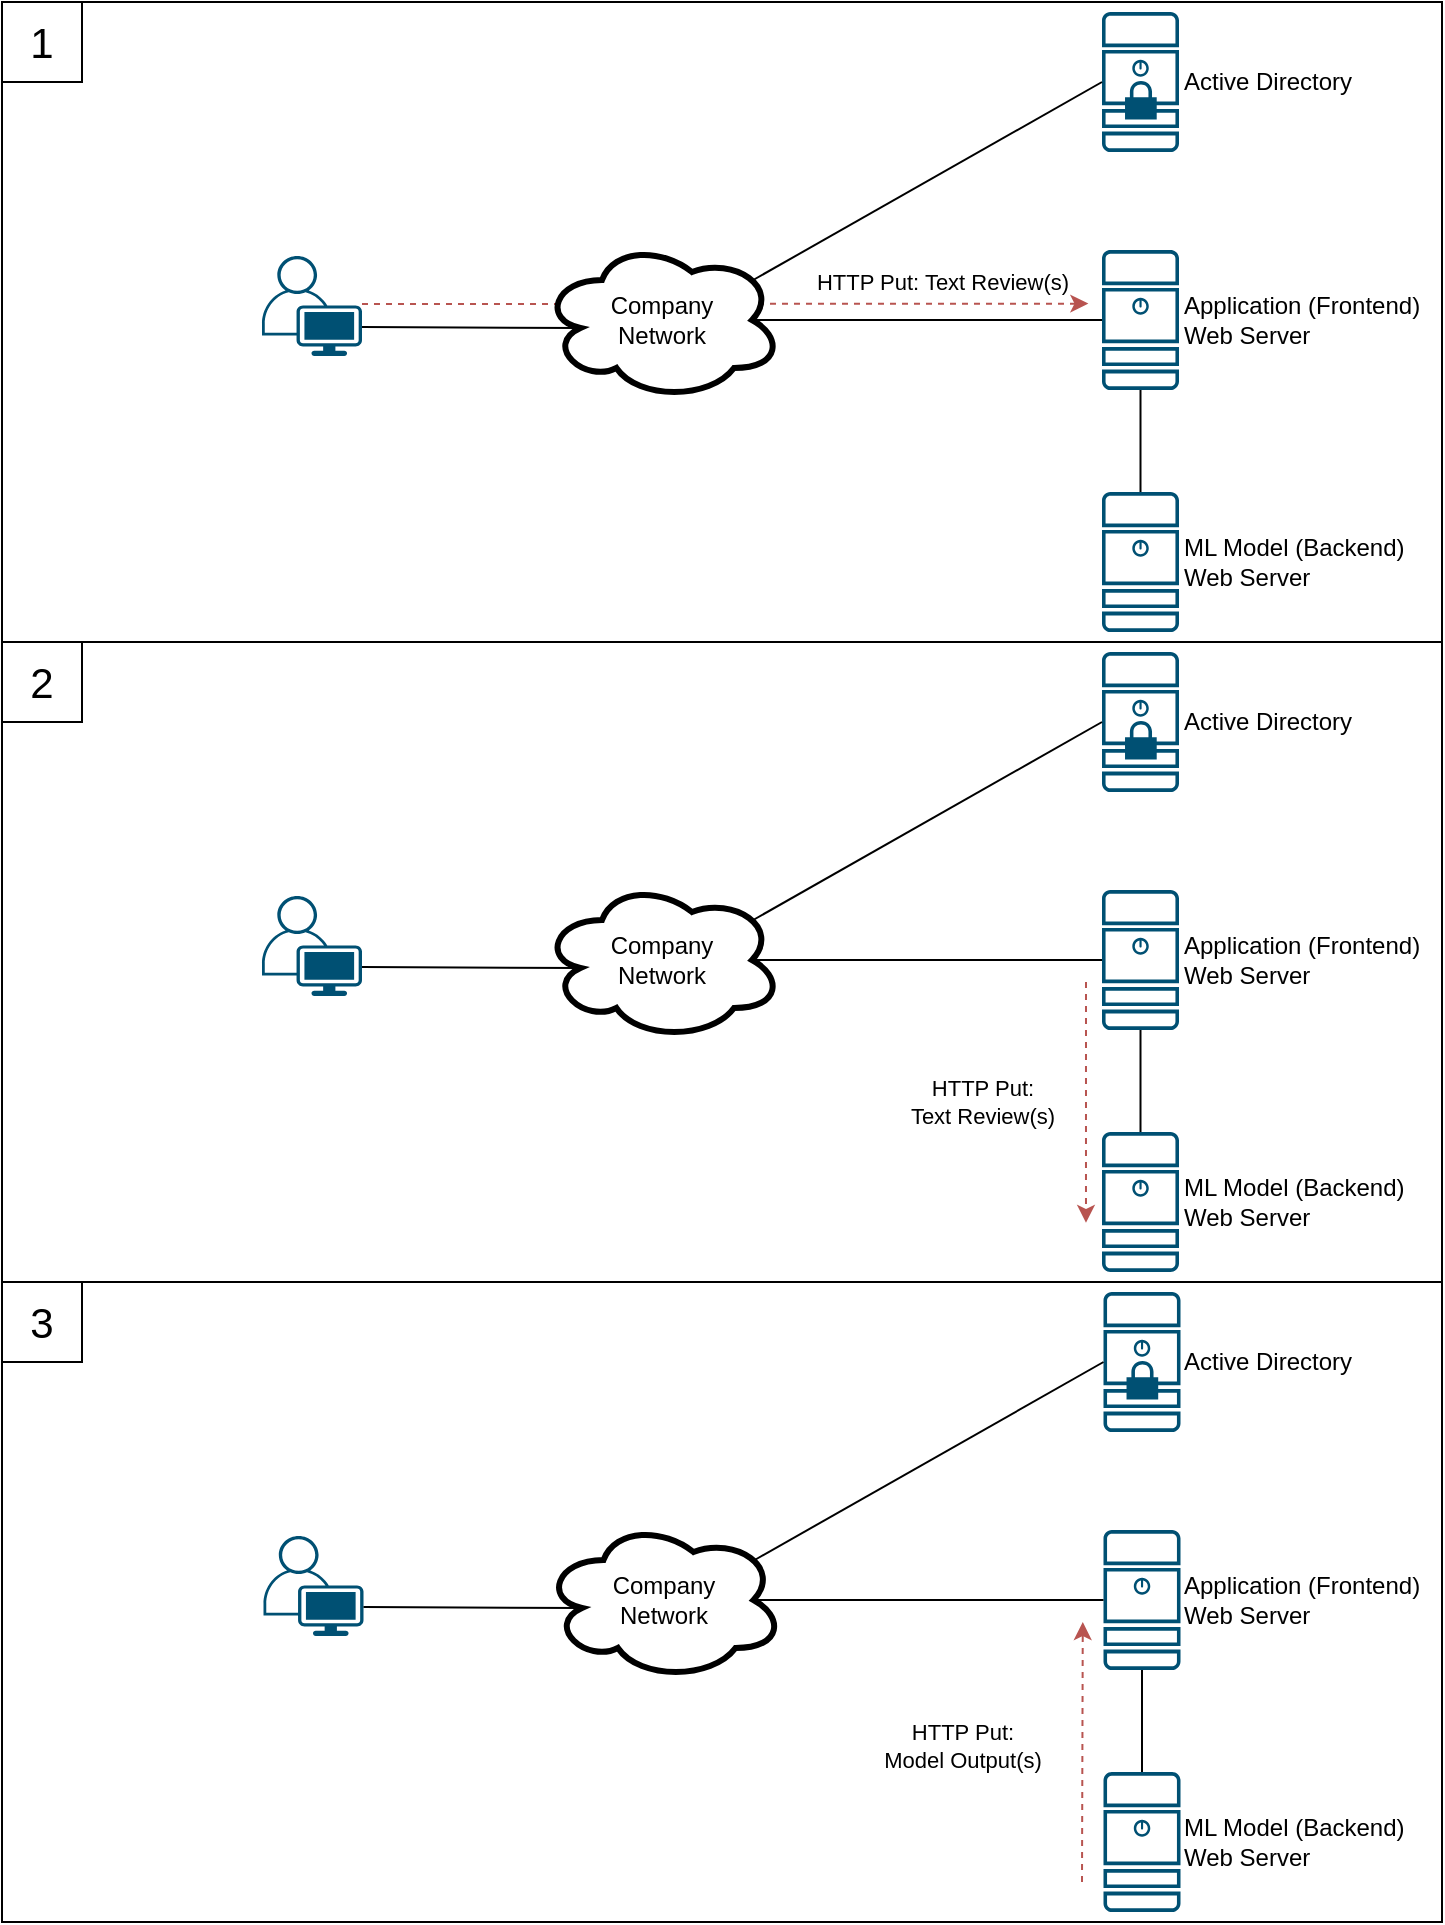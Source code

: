 <mxfile version="13.7.9" type="device"><diagram id="a-TTJHkbQAEujM2Y5eob" name="Page-1"><mxGraphModel dx="998" dy="579" grid="1" gridSize="10" guides="1" tooltips="1" connect="1" arrows="1" fold="1" page="1" pageScale="1" pageWidth="850" pageHeight="1100" math="0" shadow="0"><root><mxCell id="0"/><mxCell id="1" parent="0"/><mxCell id="GtPVqJ0B10AC4smj6sss-51" value="" style="rounded=0;whiteSpace=wrap;html=1;" vertex="1" parent="1"><mxGeometry x="40" y="680" width="720" height="320" as="geometry"/></mxCell><mxCell id="GtPVqJ0B10AC4smj6sss-38" value="" style="rounded=0;whiteSpace=wrap;html=1;" vertex="1" parent="1"><mxGeometry x="40" y="360" width="720" height="320" as="geometry"/></mxCell><mxCell id="GtPVqJ0B10AC4smj6sss-36" value="" style="endArrow=classic;dashed=1;html=1;endFill=1;fillColor=#f8cecc;strokeColor=#b85450;entryX=-0.208;entryY=0.649;entryDx=0;entryDy=0;entryPerimeter=0;" edge="1" parent="1" target="GtPVqJ0B10AC4smj6sss-26"><mxGeometry width="50" height="50" relative="1" as="geometry"><mxPoint x="582" y="530" as="sourcePoint"/><mxPoint x="582" y="408" as="targetPoint"/><Array as="points"/></mxGeometry></mxCell><mxCell id="GtPVqJ0B10AC4smj6sss-37" value="HTTP Put:&lt;br&gt;Text Review(s)" style="edgeLabel;html=1;align=center;verticalAlign=middle;resizable=0;points=[];" vertex="1" connectable="0" parent="GtPVqJ0B10AC4smj6sss-36"><mxGeometry x="0.608" y="2" relative="1" as="geometry"><mxPoint x="-53.99" y="-37" as="offset"/></mxGeometry></mxCell><mxCell id="GtPVqJ0B10AC4smj6sss-3" value="" style="rounded=0;whiteSpace=wrap;html=1;" vertex="1" parent="1"><mxGeometry x="40" y="40" width="720" height="320" as="geometry"/></mxCell><mxCell id="GtPVqJ0B10AC4smj6sss-23" value="" style="endArrow=classic;dashed=1;html=1;endFill=1;entryX=-0.177;entryY=0.383;entryDx=0;entryDy=0;entryPerimeter=0;fillColor=#f8cecc;strokeColor=#b85450;" edge="1" parent="1" target="GtPVqJ0B10AC4smj6sss-6"><mxGeometry width="50" height="50" relative="1" as="geometry"><mxPoint x="220" y="191" as="sourcePoint"/><mxPoint x="580" y="190" as="targetPoint"/></mxGeometry></mxCell><mxCell id="GtPVqJ0B10AC4smj6sss-25" value="HTTP Put: Text Review(s)" style="edgeLabel;html=1;align=center;verticalAlign=middle;resizable=0;points=[];" vertex="1" connectable="0" parent="GtPVqJ0B10AC4smj6sss-23"><mxGeometry x="0.608" y="2" relative="1" as="geometry"><mxPoint x="-2" y="-8.85" as="offset"/></mxGeometry></mxCell><mxCell id="GtPVqJ0B10AC4smj6sss-1" value="&lt;font&gt;&lt;font style=&quot;font-size: 21px&quot;&gt;1&lt;/font&gt;&lt;br&gt;&lt;/font&gt;" style="whiteSpace=wrap;html=1;aspect=fixed;" vertex="1" parent="1"><mxGeometry x="40" y="40" width="40" height="40" as="geometry"/></mxCell><mxCell id="GtPVqJ0B10AC4smj6sss-4" value="ML Model (Backend)&lt;br&gt;Web Server" style="points=[[0.015,0.015,0],[0.985,0.015,0],[0.985,0.985,0],[0.015,0.985,0],[0.25,0,0],[0.5,0,0],[0.75,0,0],[1,0.25,0],[1,0.5,0],[1,0.75,0],[0.75,1,0],[0.5,1,0],[0.25,1,0],[0,0.75,0],[0,0.5,0],[0,0.25,0]];verticalLabelPosition=middle;html=1;verticalAlign=middle;aspect=fixed;align=left;pointerEvents=1;shape=mxgraph.cisco19.server;fillColor=#005073;strokeColor=none;labelPosition=right;" vertex="1" parent="1"><mxGeometry x="590" y="285" width="38.5" height="70" as="geometry"/></mxCell><mxCell id="GtPVqJ0B10AC4smj6sss-5" value="Active Directory" style="points=[[0.015,0.015,0],[0.985,0.015,0],[0.985,0.985,0],[0.015,0.985,0],[0.25,0,0],[0.5,0,0],[0.75,0,0],[1,0.25,0],[1,0.5,0],[1,0.75,0],[0.75,1,0],[0.5,1,0],[0.25,1,0],[0,0.75,0],[0,0.5,0],[0,0.25,0]];verticalLabelPosition=middle;html=1;verticalAlign=middle;aspect=fixed;align=left;pointerEvents=1;shape=mxgraph.cisco19.secure_server;fillColor=#005073;strokeColor=none;labelPosition=right;" vertex="1" parent="1"><mxGeometry x="590" y="45" width="38.5" height="70" as="geometry"/></mxCell><mxCell id="GtPVqJ0B10AC4smj6sss-6" value="Application (Frontend)&lt;br&gt;Web Server" style="points=[[0.015,0.015,0],[0.985,0.015,0],[0.985,0.985,0],[0.015,0.985,0],[0.25,0,0],[0.5,0,0],[0.75,0,0],[1,0.25,0],[1,0.5,0],[1,0.75,0],[0.75,1,0],[0.5,1,0],[0.25,1,0],[0,0.75,0],[0,0.5,0],[0,0.25,0]];verticalLabelPosition=middle;html=1;verticalAlign=middle;aspect=fixed;align=left;pointerEvents=1;shape=mxgraph.cisco19.server;fillColor=#005073;strokeColor=none;labelPosition=right;" vertex="1" parent="1"><mxGeometry x="590" y="164" width="38.5" height="70" as="geometry"/></mxCell><mxCell id="GtPVqJ0B10AC4smj6sss-7" value="Company&lt;br&gt;Network" style="ellipse;shape=cloud;whiteSpace=wrap;html=1;strokeWidth=3;fillColor=#FFFFFF;" vertex="1" parent="1"><mxGeometry x="310" y="159" width="120" height="80" as="geometry"/></mxCell><mxCell id="GtPVqJ0B10AC4smj6sss-8" value="" style="endArrow=none;html=1;exitX=0.88;exitY=0.25;exitDx=0;exitDy=0;exitPerimeter=0;entryX=0;entryY=0.5;entryDx=0;entryDy=0;entryPerimeter=0;" edge="1" parent="1" source="GtPVqJ0B10AC4smj6sss-7" target="GtPVqJ0B10AC4smj6sss-5"><mxGeometry width="50" height="50" relative="1" as="geometry"><mxPoint x="550" y="285" as="sourcePoint"/><mxPoint x="600" y="235" as="targetPoint"/></mxGeometry></mxCell><mxCell id="GtPVqJ0B10AC4smj6sss-9" value="" style="endArrow=none;html=1;exitX=0;exitY=0.5;exitDx=0;exitDy=0;exitPerimeter=0;entryX=0.875;entryY=0.5;entryDx=0;entryDy=0;entryPerimeter=0;" edge="1" parent="1" source="GtPVqJ0B10AC4smj6sss-6" target="GtPVqJ0B10AC4smj6sss-7"><mxGeometry width="50" height="50" relative="1" as="geometry"><mxPoint x="290" y="425" as="sourcePoint"/><mxPoint x="340" y="375" as="targetPoint"/></mxGeometry></mxCell><mxCell id="GtPVqJ0B10AC4smj6sss-10" value="" style="endArrow=none;html=1;entryX=0.5;entryY=0;entryDx=0;entryDy=0;entryPerimeter=0;exitX=0.5;exitY=1;exitDx=0;exitDy=0;exitPerimeter=0;" edge="1" parent="1" source="GtPVqJ0B10AC4smj6sss-6" target="GtPVqJ0B10AC4smj6sss-4"><mxGeometry width="50" height="50" relative="1" as="geometry"><mxPoint x="450" y="415" as="sourcePoint"/><mxPoint x="500" y="365" as="targetPoint"/></mxGeometry></mxCell><mxCell id="GtPVqJ0B10AC4smj6sss-13" value="" style="points=[[0.35,0,0],[0.98,0.51,0],[1,0.71,0],[0.67,1,0],[0,0.795,0],[0,0.65,0]];verticalLabelPosition=bottom;html=1;verticalAlign=top;aspect=fixed;align=center;pointerEvents=1;shape=mxgraph.cisco19.user;fillColor=#005073;strokeColor=none;" vertex="1" parent="1"><mxGeometry x="170" y="167" width="50" height="50" as="geometry"/></mxCell><mxCell id="GtPVqJ0B10AC4smj6sss-18" value="" style="endArrow=none;html=1;entryX=0.16;entryY=0.55;entryDx=0;entryDy=0;entryPerimeter=0;exitX=1;exitY=0.71;exitDx=0;exitDy=0;exitPerimeter=0;" edge="1" parent="1" source="GtPVqJ0B10AC4smj6sss-13" target="GtPVqJ0B10AC4smj6sss-7"><mxGeometry width="50" height="50" relative="1" as="geometry"><mxPoint x="270" y="205" as="sourcePoint"/><mxPoint x="350" y="189" as="targetPoint"/></mxGeometry></mxCell><mxCell id="GtPVqJ0B10AC4smj6sss-26" value="ML Model (Backend)&lt;br&gt;Web Server" style="points=[[0.015,0.015,0],[0.985,0.015,0],[0.985,0.985,0],[0.015,0.985,0],[0.25,0,0],[0.5,0,0],[0.75,0,0],[1,0.25,0],[1,0.5,0],[1,0.75,0],[0.75,1,0],[0.5,1,0],[0.25,1,0],[0,0.75,0],[0,0.5,0],[0,0.25,0]];verticalLabelPosition=middle;html=1;verticalAlign=middle;aspect=fixed;align=left;pointerEvents=1;shape=mxgraph.cisco19.server;fillColor=#005073;strokeColor=none;labelPosition=right;" vertex="1" parent="1"><mxGeometry x="590" y="605" width="38.5" height="70" as="geometry"/></mxCell><mxCell id="GtPVqJ0B10AC4smj6sss-27" value="Active Directory" style="points=[[0.015,0.015,0],[0.985,0.015,0],[0.985,0.985,0],[0.015,0.985,0],[0.25,0,0],[0.5,0,0],[0.75,0,0],[1,0.25,0],[1,0.5,0],[1,0.75,0],[0.75,1,0],[0.5,1,0],[0.25,1,0],[0,0.75,0],[0,0.5,0],[0,0.25,0]];verticalLabelPosition=middle;html=1;verticalAlign=middle;aspect=fixed;align=left;pointerEvents=1;shape=mxgraph.cisco19.secure_server;fillColor=#005073;strokeColor=none;labelPosition=right;" vertex="1" parent="1"><mxGeometry x="590" y="365" width="38.5" height="70" as="geometry"/></mxCell><mxCell id="GtPVqJ0B10AC4smj6sss-28" value="Application (Frontend)&lt;br&gt;Web Server" style="points=[[0.015,0.015,0],[0.985,0.015,0],[0.985,0.985,0],[0.015,0.985,0],[0.25,0,0],[0.5,0,0],[0.75,0,0],[1,0.25,0],[1,0.5,0],[1,0.75,0],[0.75,1,0],[0.5,1,0],[0.25,1,0],[0,0.75,0],[0,0.5,0],[0,0.25,0]];verticalLabelPosition=middle;html=1;verticalAlign=middle;aspect=fixed;align=left;pointerEvents=1;shape=mxgraph.cisco19.server;fillColor=#005073;strokeColor=none;labelPosition=right;" vertex="1" parent="1"><mxGeometry x="590" y="484" width="38.5" height="70" as="geometry"/></mxCell><mxCell id="GtPVqJ0B10AC4smj6sss-29" value="Company&lt;br&gt;Network" style="ellipse;shape=cloud;whiteSpace=wrap;html=1;strokeWidth=3;fillColor=#FFFFFF;" vertex="1" parent="1"><mxGeometry x="310" y="479" width="120" height="80" as="geometry"/></mxCell><mxCell id="GtPVqJ0B10AC4smj6sss-30" value="" style="endArrow=none;html=1;exitX=0.88;exitY=0.25;exitDx=0;exitDy=0;exitPerimeter=0;entryX=0;entryY=0.5;entryDx=0;entryDy=0;entryPerimeter=0;" edge="1" parent="1" source="GtPVqJ0B10AC4smj6sss-29" target="GtPVqJ0B10AC4smj6sss-27"><mxGeometry width="50" height="50" relative="1" as="geometry"><mxPoint x="550" y="605" as="sourcePoint"/><mxPoint x="600" y="555" as="targetPoint"/></mxGeometry></mxCell><mxCell id="GtPVqJ0B10AC4smj6sss-31" value="" style="endArrow=none;html=1;exitX=0;exitY=0.5;exitDx=0;exitDy=0;exitPerimeter=0;entryX=0.875;entryY=0.5;entryDx=0;entryDy=0;entryPerimeter=0;" edge="1" parent="1" source="GtPVqJ0B10AC4smj6sss-28" target="GtPVqJ0B10AC4smj6sss-29"><mxGeometry width="50" height="50" relative="1" as="geometry"><mxPoint x="290" y="745" as="sourcePoint"/><mxPoint x="340" y="695" as="targetPoint"/></mxGeometry></mxCell><mxCell id="GtPVqJ0B10AC4smj6sss-32" value="" style="endArrow=none;html=1;entryX=0.5;entryY=0;entryDx=0;entryDy=0;entryPerimeter=0;exitX=0.5;exitY=1;exitDx=0;exitDy=0;exitPerimeter=0;" edge="1" parent="1" source="GtPVqJ0B10AC4smj6sss-28" target="GtPVqJ0B10AC4smj6sss-26"><mxGeometry width="50" height="50" relative="1" as="geometry"><mxPoint x="450" y="735" as="sourcePoint"/><mxPoint x="500" y="685" as="targetPoint"/></mxGeometry></mxCell><mxCell id="GtPVqJ0B10AC4smj6sss-33" value="" style="points=[[0.35,0,0],[0.98,0.51,0],[1,0.71,0],[0.67,1,0],[0,0.795,0],[0,0.65,0]];verticalLabelPosition=bottom;html=1;verticalAlign=top;aspect=fixed;align=center;pointerEvents=1;shape=mxgraph.cisco19.user;fillColor=#005073;strokeColor=none;" vertex="1" parent="1"><mxGeometry x="170" y="487" width="50" height="50" as="geometry"/></mxCell><mxCell id="GtPVqJ0B10AC4smj6sss-34" value="" style="endArrow=none;html=1;entryX=0.16;entryY=0.55;entryDx=0;entryDy=0;entryPerimeter=0;exitX=1;exitY=0.71;exitDx=0;exitDy=0;exitPerimeter=0;" edge="1" parent="1" source="GtPVqJ0B10AC4smj6sss-33" target="GtPVqJ0B10AC4smj6sss-29"><mxGeometry width="50" height="50" relative="1" as="geometry"><mxPoint x="270" y="525" as="sourcePoint"/><mxPoint x="350" y="509" as="targetPoint"/></mxGeometry></mxCell><mxCell id="GtPVqJ0B10AC4smj6sss-35" value="&lt;font&gt;&lt;font style=&quot;font-size: 21px&quot;&gt;2&lt;/font&gt;&lt;br&gt;&lt;/font&gt;" style="whiteSpace=wrap;html=1;aspect=fixed;" vertex="1" parent="1"><mxGeometry x="40" y="360" width="40" height="40" as="geometry"/></mxCell><mxCell id="GtPVqJ0B10AC4smj6sss-39" value="&lt;font&gt;&lt;font style=&quot;font-size: 21px&quot;&gt;3&lt;/font&gt;&lt;br&gt;&lt;/font&gt;" style="whiteSpace=wrap;html=1;aspect=fixed;" vertex="1" parent="1"><mxGeometry x="40" y="680" width="40" height="40" as="geometry"/></mxCell><mxCell id="GtPVqJ0B10AC4smj6sss-40" value="" style="endArrow=classic;dashed=1;html=1;endFill=1;fillColor=#f8cecc;strokeColor=#b85450;startArrow=none;startFill=0;" edge="1" parent="1"><mxGeometry width="50" height="50" relative="1" as="geometry"><mxPoint x="580" y="980" as="sourcePoint"/><mxPoint x="580.39" y="850" as="targetPoint"/><Array as="points"/></mxGeometry></mxCell><mxCell id="GtPVqJ0B10AC4smj6sss-41" value="HTTP Put:&lt;br&gt;Model Output(s)" style="edgeLabel;html=1;align=center;verticalAlign=middle;resizable=0;points=[];" vertex="1" connectable="0" parent="GtPVqJ0B10AC4smj6sss-40"><mxGeometry x="0.608" y="2" relative="1" as="geometry"><mxPoint x="-58.31" y="36.01" as="offset"/></mxGeometry></mxCell><mxCell id="GtPVqJ0B10AC4smj6sss-42" value="ML Model (Backend)&lt;br&gt;Web Server" style="points=[[0.015,0.015,0],[0.985,0.015,0],[0.985,0.985,0],[0.015,0.985,0],[0.25,0,0],[0.5,0,0],[0.75,0,0],[1,0.25,0],[1,0.5,0],[1,0.75,0],[0.75,1,0],[0.5,1,0],[0.25,1,0],[0,0.75,0],[0,0.5,0],[0,0.25,0]];verticalLabelPosition=middle;html=1;verticalAlign=middle;aspect=fixed;align=left;pointerEvents=1;shape=mxgraph.cisco19.server;fillColor=#005073;strokeColor=none;labelPosition=right;" vertex="1" parent="1"><mxGeometry x="590.75" y="925" width="38.5" height="70" as="geometry"/></mxCell><mxCell id="GtPVqJ0B10AC4smj6sss-43" value="Active Directory" style="points=[[0.015,0.015,0],[0.985,0.015,0],[0.985,0.985,0],[0.015,0.985,0],[0.25,0,0],[0.5,0,0],[0.75,0,0],[1,0.25,0],[1,0.5,0],[1,0.75,0],[0.75,1,0],[0.5,1,0],[0.25,1,0],[0,0.75,0],[0,0.5,0],[0,0.25,0]];verticalLabelPosition=middle;html=1;verticalAlign=middle;aspect=fixed;align=left;pointerEvents=1;shape=mxgraph.cisco19.secure_server;fillColor=#005073;strokeColor=none;labelPosition=right;" vertex="1" parent="1"><mxGeometry x="590.75" y="685" width="38.5" height="70" as="geometry"/></mxCell><mxCell id="GtPVqJ0B10AC4smj6sss-44" value="Application (Frontend)&lt;br&gt;Web Server" style="points=[[0.015,0.015,0],[0.985,0.015,0],[0.985,0.985,0],[0.015,0.985,0],[0.25,0,0],[0.5,0,0],[0.75,0,0],[1,0.25,0],[1,0.5,0],[1,0.75,0],[0.75,1,0],[0.5,1,0],[0.25,1,0],[0,0.75,0],[0,0.5,0],[0,0.25,0]];verticalLabelPosition=middle;html=1;verticalAlign=middle;aspect=fixed;align=left;pointerEvents=1;shape=mxgraph.cisco19.server;fillColor=#005073;strokeColor=none;labelPosition=right;" vertex="1" parent="1"><mxGeometry x="590.75" y="804" width="38.5" height="70" as="geometry"/></mxCell><mxCell id="GtPVqJ0B10AC4smj6sss-45" value="Company&lt;br&gt;Network" style="ellipse;shape=cloud;whiteSpace=wrap;html=1;strokeWidth=3;fillColor=#FFFFFF;" vertex="1" parent="1"><mxGeometry x="310.75" y="799" width="120" height="80" as="geometry"/></mxCell><mxCell id="GtPVqJ0B10AC4smj6sss-46" value="" style="endArrow=none;html=1;exitX=0.88;exitY=0.25;exitDx=0;exitDy=0;exitPerimeter=0;entryX=0;entryY=0.5;entryDx=0;entryDy=0;entryPerimeter=0;" edge="1" parent="1" source="GtPVqJ0B10AC4smj6sss-45" target="GtPVqJ0B10AC4smj6sss-43"><mxGeometry width="50" height="50" relative="1" as="geometry"><mxPoint x="550.75" y="925" as="sourcePoint"/><mxPoint x="600.75" y="875" as="targetPoint"/></mxGeometry></mxCell><mxCell id="GtPVqJ0B10AC4smj6sss-47" value="" style="endArrow=none;html=1;exitX=0;exitY=0.5;exitDx=0;exitDy=0;exitPerimeter=0;entryX=0.875;entryY=0.5;entryDx=0;entryDy=0;entryPerimeter=0;" edge="1" parent="1" source="GtPVqJ0B10AC4smj6sss-44" target="GtPVqJ0B10AC4smj6sss-45"><mxGeometry width="50" height="50" relative="1" as="geometry"><mxPoint x="290.75" y="1065" as="sourcePoint"/><mxPoint x="340.75" y="1015" as="targetPoint"/></mxGeometry></mxCell><mxCell id="GtPVqJ0B10AC4smj6sss-48" value="" style="endArrow=none;html=1;entryX=0.5;entryY=0;entryDx=0;entryDy=0;entryPerimeter=0;exitX=0.5;exitY=1;exitDx=0;exitDy=0;exitPerimeter=0;" edge="1" parent="1" source="GtPVqJ0B10AC4smj6sss-44" target="GtPVqJ0B10AC4smj6sss-42"><mxGeometry width="50" height="50" relative="1" as="geometry"><mxPoint x="450.75" y="1055" as="sourcePoint"/><mxPoint x="500.75" y="1005" as="targetPoint"/></mxGeometry></mxCell><mxCell id="GtPVqJ0B10AC4smj6sss-49" value="" style="points=[[0.35,0,0],[0.98,0.51,0],[1,0.71,0],[0.67,1,0],[0,0.795,0],[0,0.65,0]];verticalLabelPosition=bottom;html=1;verticalAlign=top;aspect=fixed;align=center;pointerEvents=1;shape=mxgraph.cisco19.user;fillColor=#005073;strokeColor=none;" vertex="1" parent="1"><mxGeometry x="170.75" y="807" width="50" height="50" as="geometry"/></mxCell><mxCell id="GtPVqJ0B10AC4smj6sss-50" value="" style="endArrow=none;html=1;entryX=0.16;entryY=0.55;entryDx=0;entryDy=0;entryPerimeter=0;exitX=1;exitY=0.71;exitDx=0;exitDy=0;exitPerimeter=0;" edge="1" parent="1" source="GtPVqJ0B10AC4smj6sss-49" target="GtPVqJ0B10AC4smj6sss-45"><mxGeometry width="50" height="50" relative="1" as="geometry"><mxPoint x="270.75" y="845" as="sourcePoint"/><mxPoint x="350.75" y="829" as="targetPoint"/></mxGeometry></mxCell></root></mxGraphModel></diagram></mxfile>